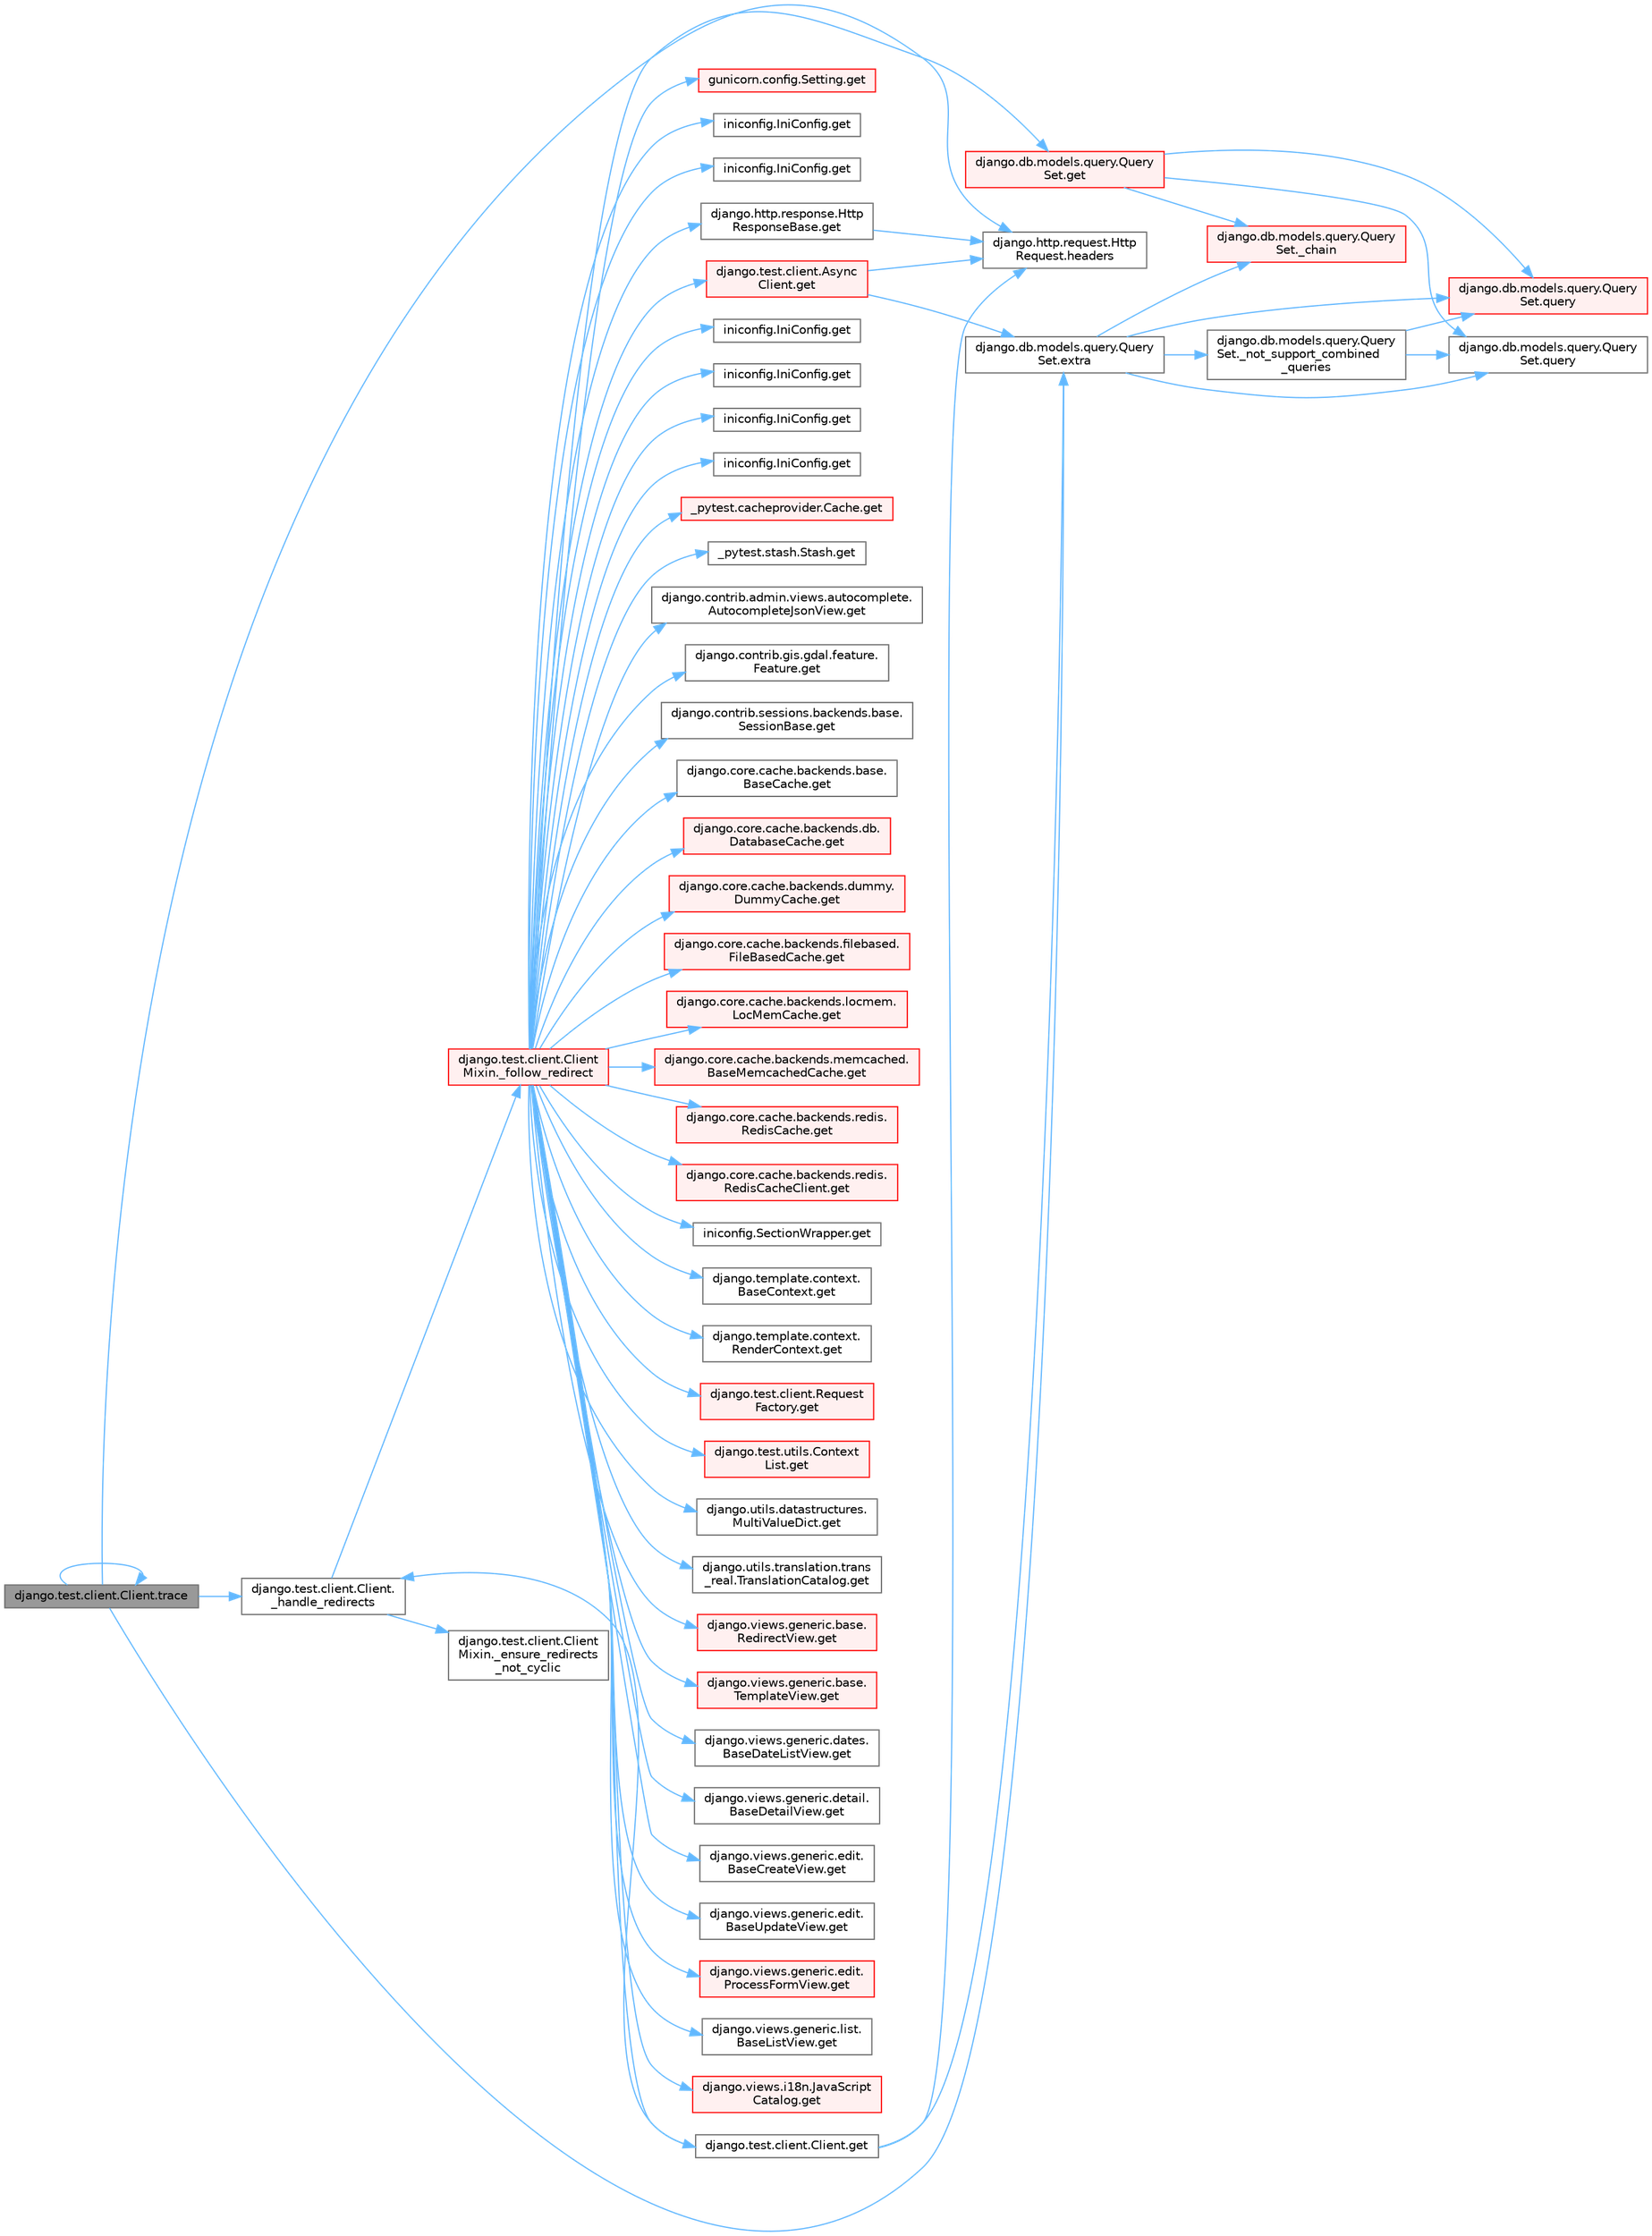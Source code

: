 digraph "django.test.client.Client.trace"
{
 // LATEX_PDF_SIZE
  bgcolor="transparent";
  edge [fontname=Helvetica,fontsize=10,labelfontname=Helvetica,labelfontsize=10];
  node [fontname=Helvetica,fontsize=10,shape=box,height=0.2,width=0.4];
  rankdir="LR";
  Node1 [id="Node000001",label="django.test.client.Client.trace",height=0.2,width=0.4,color="gray40", fillcolor="grey60", style="filled", fontcolor="black",tooltip=" "];
  Node1 -> Node2 [id="edge1_Node000001_Node000002",color="steelblue1",style="solid",tooltip=" "];
  Node2 [id="Node000002",label="django.test.client.Client.\l_handle_redirects",height=0.2,width=0.4,color="grey40", fillcolor="white", style="filled",URL="$classdjango_1_1test_1_1client_1_1_client.html#a234b328f33c374ad181aa49c6515d469",tooltip=" "];
  Node2 -> Node3 [id="edge2_Node000002_Node000003",color="steelblue1",style="solid",tooltip=" "];
  Node3 [id="Node000003",label="django.test.client.Client\lMixin._ensure_redirects\l_not_cyclic",height=0.2,width=0.4,color="grey40", fillcolor="white", style="filled",URL="$classdjango_1_1test_1_1client_1_1_client_mixin.html#ad7099532600f4531dd132d81939d61ad",tooltip=" "];
  Node2 -> Node4 [id="edge3_Node000002_Node000004",color="steelblue1",style="solid",tooltip=" "];
  Node4 [id="Node000004",label="django.test.client.Client\lMixin._follow_redirect",height=0.2,width=0.4,color="red", fillcolor="#FFF0F0", style="filled",URL="$classdjango_1_1test_1_1client_1_1_client_mixin.html#a8ef9c674c0e06268a84a19666287c660",tooltip=" "];
  Node4 -> Node5 [id="edge4_Node000004_Node000005",color="steelblue1",style="solid",tooltip=" "];
  Node5 [id="Node000005",label="_pytest.cacheprovider.Cache.get",height=0.2,width=0.4,color="red", fillcolor="#FFF0F0", style="filled",URL="$class__pytest_1_1cacheprovider_1_1_cache.html#a752b42a7c4034371bcd23244b1862148",tooltip=" "];
  Node4 -> Node7 [id="edge5_Node000004_Node000007",color="steelblue1",style="solid",tooltip=" "];
  Node7 [id="Node000007",label="_pytest.stash.Stash.get",height=0.2,width=0.4,color="grey40", fillcolor="white", style="filled",URL="$class__pytest_1_1stash_1_1_stash.html#a7fec5e28d31d41b05838c98ac277c8c5",tooltip=" "];
  Node4 -> Node8 [id="edge6_Node000004_Node000008",color="steelblue1",style="solid",tooltip=" "];
  Node8 [id="Node000008",label="django.contrib.admin.views.autocomplete.\lAutocompleteJsonView.get",height=0.2,width=0.4,color="grey40", fillcolor="white", style="filled",URL="$classdjango_1_1contrib_1_1admin_1_1views_1_1autocomplete_1_1_autocomplete_json_view.html#a34a861d7d91bddbce574ab88c184895e",tooltip=" "];
  Node4 -> Node9 [id="edge7_Node000004_Node000009",color="steelblue1",style="solid",tooltip=" "];
  Node9 [id="Node000009",label="django.contrib.gis.gdal.feature.\lFeature.get",height=0.2,width=0.4,color="grey40", fillcolor="white", style="filled",URL="$classdjango_1_1contrib_1_1gis_1_1gdal_1_1feature_1_1_feature.html#a21986d93135566e82dd6f57de5e37038",tooltip=" "];
  Node4 -> Node10 [id="edge8_Node000004_Node000010",color="steelblue1",style="solid",tooltip=" "];
  Node10 [id="Node000010",label="django.contrib.sessions.backends.base.\lSessionBase.get",height=0.2,width=0.4,color="grey40", fillcolor="white", style="filled",URL="$classdjango_1_1contrib_1_1sessions_1_1backends_1_1base_1_1_session_base.html#a7d41576dd78ee0cae19d35e409a0dac4",tooltip=" "];
  Node4 -> Node11 [id="edge9_Node000004_Node000011",color="steelblue1",style="solid",tooltip=" "];
  Node11 [id="Node000011",label="django.core.cache.backends.base.\lBaseCache.get",height=0.2,width=0.4,color="grey40", fillcolor="white", style="filled",URL="$classdjango_1_1core_1_1cache_1_1backends_1_1base_1_1_base_cache.html#a670decaea5fb02f8e13f62c4a8d3b691",tooltip=" "];
  Node4 -> Node12 [id="edge10_Node000004_Node000012",color="steelblue1",style="solid",tooltip=" "];
  Node12 [id="Node000012",label="django.core.cache.backends.db.\lDatabaseCache.get",height=0.2,width=0.4,color="red", fillcolor="#FFF0F0", style="filled",URL="$classdjango_1_1core_1_1cache_1_1backends_1_1db_1_1_database_cache.html#ab7c8bab4308c7ceac722a940914fedf1",tooltip=" "];
  Node4 -> Node14 [id="edge11_Node000004_Node000014",color="steelblue1",style="solid",tooltip=" "];
  Node14 [id="Node000014",label="django.core.cache.backends.dummy.\lDummyCache.get",height=0.2,width=0.4,color="red", fillcolor="#FFF0F0", style="filled",URL="$classdjango_1_1core_1_1cache_1_1backends_1_1dummy_1_1_dummy_cache.html#a91db0f78eeef15ccb77c8c518e12de81",tooltip=" "];
  Node4 -> Node1461 [id="edge12_Node000004_Node001461",color="steelblue1",style="solid",tooltip=" "];
  Node1461 [id="Node001461",label="django.core.cache.backends.filebased.\lFileBasedCache.get",height=0.2,width=0.4,color="red", fillcolor="#FFF0F0", style="filled",URL="$classdjango_1_1core_1_1cache_1_1backends_1_1filebased_1_1_file_based_cache.html#a81478fa25dd545d6e223f4e3d6760646",tooltip=" "];
  Node4 -> Node1717 [id="edge13_Node000004_Node001717",color="steelblue1",style="solid",tooltip=" "];
  Node1717 [id="Node001717",label="django.core.cache.backends.locmem.\lLocMemCache.get",height=0.2,width=0.4,color="red", fillcolor="#FFF0F0", style="filled",URL="$classdjango_1_1core_1_1cache_1_1backends_1_1locmem_1_1_loc_mem_cache.html#aeb7aff9d132188d4b106f42045eaf803",tooltip=" "];
  Node4 -> Node1719 [id="edge14_Node000004_Node001719",color="steelblue1",style="solid",tooltip=" "];
  Node1719 [id="Node001719",label="django.core.cache.backends.memcached.\lBaseMemcachedCache.get",height=0.2,width=0.4,color="red", fillcolor="#FFF0F0", style="filled",URL="$classdjango_1_1core_1_1cache_1_1backends_1_1memcached_1_1_base_memcached_cache.html#ad5e6be20ce407cf4548603d3b413c56e",tooltip=" "];
  Node4 -> Node1720 [id="edge15_Node000004_Node001720",color="steelblue1",style="solid",tooltip=" "];
  Node1720 [id="Node001720",label="django.core.cache.backends.redis.\lRedisCache.get",height=0.2,width=0.4,color="red", fillcolor="#FFF0F0", style="filled",URL="$classdjango_1_1core_1_1cache_1_1backends_1_1redis_1_1_redis_cache.html#ac5ae812bc82909854e7658e31c37fdcb",tooltip=" "];
  Node4 -> Node1721 [id="edge16_Node000004_Node001721",color="steelblue1",style="solid",tooltip=" "];
  Node1721 [id="Node001721",label="django.core.cache.backends.redis.\lRedisCacheClient.get",height=0.2,width=0.4,color="red", fillcolor="#FFF0F0", style="filled",URL="$classdjango_1_1core_1_1cache_1_1backends_1_1redis_1_1_redis_cache_client.html#aa437370e2a6efba9f9cdf9beb76611ea",tooltip=" "];
  Node4 -> Node1722 [id="edge17_Node000004_Node001722",color="steelblue1",style="solid",tooltip=" "];
  Node1722 [id="Node001722",label="django.db.models.query.Query\lSet.get",height=0.2,width=0.4,color="red", fillcolor="#FFF0F0", style="filled",URL="$classdjango_1_1db_1_1models_1_1query_1_1_query_set.html#afe9afa909843984d4fa4c2555f0f1310",tooltip=" "];
  Node1722 -> Node173 [id="edge18_Node001722_Node000173",color="steelblue1",style="solid",tooltip=" "];
  Node173 [id="Node000173",label="django.db.models.query.Query\lSet._chain",height=0.2,width=0.4,color="red", fillcolor="#FFF0F0", style="filled",URL="$classdjango_1_1db_1_1models_1_1query_1_1_query_set.html#a182d4dbe4af5d2d79141ccb1e5b0d103",tooltip=" "];
  Node1722 -> Node165 [id="edge19_Node001722_Node000165",color="steelblue1",style="solid",tooltip=" "];
  Node165 [id="Node000165",label="django.db.models.query.Query\lSet.query",height=0.2,width=0.4,color="red", fillcolor="#FFF0F0", style="filled",URL="$classdjango_1_1db_1_1models_1_1query_1_1_query_set.html#a8028ed81b109acb162489dbd16604c83",tooltip=" "];
  Node1722 -> Node167 [id="edge20_Node001722_Node000167",color="steelblue1",style="solid",tooltip=" "];
  Node167 [id="Node000167",label="django.db.models.query.Query\lSet.query",height=0.2,width=0.4,color="grey40", fillcolor="white", style="filled",URL="$classdjango_1_1db_1_1models_1_1query_1_1_query_set.html#a0b0307a9b3f65303afb2c5783372d2c2",tooltip=" "];
  Node4 -> Node1745 [id="edge21_Node000004_Node001745",color="steelblue1",style="solid",tooltip=" "];
  Node1745 [id="Node001745",label="django.http.response.Http\lResponseBase.get",height=0.2,width=0.4,color="grey40", fillcolor="white", style="filled",URL="$classdjango_1_1http_1_1response_1_1_http_response_base.html#ae2baff89ce088ff5c75d643fbbe62a1d",tooltip=" "];
  Node1745 -> Node365 [id="edge22_Node001745_Node000365",color="steelblue1",style="solid",tooltip=" "];
  Node365 [id="Node000365",label="django.http.request.Http\lRequest.headers",height=0.2,width=0.4,color="grey40", fillcolor="white", style="filled",URL="$classdjango_1_1http_1_1request_1_1_http_request.html#a757d86c06e163aa94180817723ce1b9c",tooltip=" "];
  Node4 -> Node1746 [id="edge23_Node000004_Node001746",color="steelblue1",style="solid",tooltip=" "];
  Node1746 [id="Node001746",label="django.template.context.\lBaseContext.get",height=0.2,width=0.4,color="grey40", fillcolor="white", style="filled",URL="$classdjango_1_1template_1_1context_1_1_base_context.html#aa6bca4c3b5ae1ea243543be4c63cba66",tooltip=" "];
  Node4 -> Node1747 [id="edge24_Node000004_Node001747",color="steelblue1",style="solid",tooltip=" "];
  Node1747 [id="Node001747",label="django.template.context.\lRenderContext.get",height=0.2,width=0.4,color="grey40", fillcolor="white", style="filled",URL="$classdjango_1_1template_1_1context_1_1_render_context.html#a5d75cc6852de769dbc5d5812ee293920",tooltip=" "];
  Node4 -> Node1748 [id="edge25_Node000004_Node001748",color="steelblue1",style="solid",tooltip=" "];
  Node1748 [id="Node001748",label="django.test.client.Async\lClient.get",height=0.2,width=0.4,color="red", fillcolor="#FFF0F0", style="filled",URL="$classdjango_1_1test_1_1client_1_1_async_client.html#ac0d5bba8e7175389ee57c8dfe5d79413",tooltip=" "];
  Node1748 -> Node1227 [id="edge26_Node001748_Node001227",color="steelblue1",style="solid",tooltip=" "];
  Node1227 [id="Node001227",label="django.db.models.query.Query\lSet.extra",height=0.2,width=0.4,color="grey40", fillcolor="white", style="filled",URL="$classdjango_1_1db_1_1models_1_1query_1_1_query_set.html#ae54983d1fa1ba41e84f20cea946cde79",tooltip=" "];
  Node1227 -> Node173 [id="edge27_Node001227_Node000173",color="steelblue1",style="solid",tooltip=" "];
  Node1227 -> Node191 [id="edge28_Node001227_Node000191",color="steelblue1",style="solid",tooltip=" "];
  Node191 [id="Node000191",label="django.db.models.query.Query\lSet._not_support_combined\l_queries",height=0.2,width=0.4,color="grey40", fillcolor="white", style="filled",URL="$classdjango_1_1db_1_1models_1_1query_1_1_query_set.html#aa8310ec206924c94141bef75563958e2",tooltip=" "];
  Node191 -> Node165 [id="edge29_Node000191_Node000165",color="steelblue1",style="solid",tooltip=" "];
  Node191 -> Node167 [id="edge30_Node000191_Node000167",color="steelblue1",style="solid",tooltip=" "];
  Node1227 -> Node165 [id="edge31_Node001227_Node000165",color="steelblue1",style="solid",tooltip=" "];
  Node1227 -> Node167 [id="edge32_Node001227_Node000167",color="steelblue1",style="solid",tooltip=" "];
  Node1748 -> Node365 [id="edge33_Node001748_Node000365",color="steelblue1",style="solid",tooltip=" "];
  Node4 -> Node1749 [id="edge34_Node000004_Node001749",color="steelblue1",style="solid",tooltip=" "];
  Node1749 [id="Node001749",label="django.test.client.Client.get",height=0.2,width=0.4,color="grey40", fillcolor="white", style="filled",URL="$classdjango_1_1test_1_1client_1_1_client.html#a7aed7a3986cc017e8c62922005d98305",tooltip=" "];
  Node1749 -> Node2 [id="edge35_Node001749_Node000002",color="steelblue1",style="solid",tooltip=" "];
  Node1749 -> Node1227 [id="edge36_Node001749_Node001227",color="steelblue1",style="solid",tooltip=" "];
  Node1749 -> Node365 [id="edge37_Node001749_Node000365",color="steelblue1",style="solid",tooltip=" "];
  Node4 -> Node1750 [id="edge38_Node000004_Node001750",color="steelblue1",style="solid",tooltip=" "];
  Node1750 [id="Node001750",label="django.test.client.Request\lFactory.get",height=0.2,width=0.4,color="red", fillcolor="#FFF0F0", style="filled",URL="$classdjango_1_1test_1_1client_1_1_request_factory.html#af1604d8bd1d1639f245d371c186a3261",tooltip=" "];
  Node4 -> Node1751 [id="edge39_Node000004_Node001751",color="steelblue1",style="solid",tooltip=" "];
  Node1751 [id="Node001751",label="django.test.utils.Context\lList.get",height=0.2,width=0.4,color="red", fillcolor="#FFF0F0", style="filled",URL="$classdjango_1_1test_1_1utils_1_1_context_list.html#a1797663a8ac92f44dcb9ad281a896842",tooltip=" "];
  Node4 -> Node2114 [id="edge40_Node000004_Node002114",color="steelblue1",style="solid",tooltip=" "];
  Node2114 [id="Node002114",label="django.utils.datastructures.\lMultiValueDict.get",height=0.2,width=0.4,color="grey40", fillcolor="white", style="filled",URL="$classdjango_1_1utils_1_1datastructures_1_1_multi_value_dict.html#a4018ed4ed7f94277630f7228ef396c94",tooltip=" "];
  Node4 -> Node2115 [id="edge41_Node000004_Node002115",color="steelblue1",style="solid",tooltip=" "];
  Node2115 [id="Node002115",label="django.utils.translation.trans\l_real.TranslationCatalog.get",height=0.2,width=0.4,color="grey40", fillcolor="white", style="filled",URL="$classdjango_1_1utils_1_1translation_1_1trans__real_1_1_translation_catalog.html#a3767ba1b641f9310cac42bc0703e7fe6",tooltip=" "];
  Node4 -> Node2116 [id="edge42_Node000004_Node002116",color="steelblue1",style="solid",tooltip=" "];
  Node2116 [id="Node002116",label="django.views.generic.base.\lRedirectView.get",height=0.2,width=0.4,color="red", fillcolor="#FFF0F0", style="filled",URL="$classdjango_1_1views_1_1generic_1_1base_1_1_redirect_view.html#ab6c171df77475a0b78266f48084ea5fb",tooltip=" "];
  Node4 -> Node2132 [id="edge43_Node000004_Node002132",color="steelblue1",style="solid",tooltip=" "];
  Node2132 [id="Node002132",label="django.views.generic.base.\lTemplateView.get",height=0.2,width=0.4,color="red", fillcolor="#FFF0F0", style="filled",URL="$classdjango_1_1views_1_1generic_1_1base_1_1_template_view.html#a12232ec7fd058af76ce8c7af132ef915",tooltip=" "];
  Node4 -> Node2203 [id="edge44_Node000004_Node002203",color="steelblue1",style="solid",tooltip=" "];
  Node2203 [id="Node002203",label="django.views.generic.dates.\lBaseDateListView.get",height=0.2,width=0.4,color="grey40", fillcolor="white", style="filled",URL="$classdjango_1_1views_1_1generic_1_1dates_1_1_base_date_list_view.html#a8d4e06af704289fed39c21f96fc70015",tooltip=" "];
  Node4 -> Node2204 [id="edge45_Node000004_Node002204",color="steelblue1",style="solid",tooltip=" "];
  Node2204 [id="Node002204",label="django.views.generic.detail.\lBaseDetailView.get",height=0.2,width=0.4,color="grey40", fillcolor="white", style="filled",URL="$classdjango_1_1views_1_1generic_1_1detail_1_1_base_detail_view.html#a2c42312d10a24e4afd4c4f4a8447a20b",tooltip=" "];
  Node4 -> Node2205 [id="edge46_Node000004_Node002205",color="steelblue1",style="solid",tooltip=" "];
  Node2205 [id="Node002205",label="django.views.generic.edit.\lBaseCreateView.get",height=0.2,width=0.4,color="grey40", fillcolor="white", style="filled",URL="$classdjango_1_1views_1_1generic_1_1edit_1_1_base_create_view.html#a395fdf6c5e9872b58af4fcb5dad0c341",tooltip=" "];
  Node4 -> Node2206 [id="edge47_Node000004_Node002206",color="steelblue1",style="solid",tooltip=" "];
  Node2206 [id="Node002206",label="django.views.generic.edit.\lBaseUpdateView.get",height=0.2,width=0.4,color="grey40", fillcolor="white", style="filled",URL="$classdjango_1_1views_1_1generic_1_1edit_1_1_base_update_view.html#a4060562b5e42a8329fe7b3ccc046afdd",tooltip=" "];
  Node4 -> Node2207 [id="edge48_Node000004_Node002207",color="steelblue1",style="solid",tooltip=" "];
  Node2207 [id="Node002207",label="django.views.generic.edit.\lProcessFormView.get",height=0.2,width=0.4,color="red", fillcolor="#FFF0F0", style="filled",URL="$classdjango_1_1views_1_1generic_1_1edit_1_1_process_form_view.html#af7def109918828469fd90c209d775e40",tooltip=" "];
  Node4 -> Node2208 [id="edge49_Node000004_Node002208",color="steelblue1",style="solid",tooltip=" "];
  Node2208 [id="Node002208",label="django.views.generic.list.\lBaseListView.get",height=0.2,width=0.4,color="grey40", fillcolor="white", style="filled",URL="$classdjango_1_1views_1_1generic_1_1list_1_1_base_list_view.html#af1b9f95588730e85e94be86fd556acef",tooltip=" "];
  Node4 -> Node2209 [id="edge50_Node000004_Node002209",color="steelblue1",style="solid",tooltip=" "];
  Node2209 [id="Node002209",label="django.views.i18n.JavaScript\lCatalog.get",height=0.2,width=0.4,color="red", fillcolor="#FFF0F0", style="filled",URL="$classdjango_1_1views_1_1i18n_1_1_java_script_catalog.html#af1c89ce907d49f49fe2456be8eaa39d2",tooltip=" "];
  Node4 -> Node2211 [id="edge51_Node000004_Node002211",color="steelblue1",style="solid",tooltip=" "];
  Node2211 [id="Node002211",label="gunicorn.config.Setting.get",height=0.2,width=0.4,color="red", fillcolor="#FFF0F0", style="filled",URL="$classgunicorn_1_1config_1_1_setting.html#a073fc5db1c568f183f22d137009d059f",tooltip=" "];
  Node4 -> Node2212 [id="edge52_Node000004_Node002212",color="steelblue1",style="solid",tooltip=" "];
  Node2212 [id="Node002212",label="iniconfig.IniConfig.get",height=0.2,width=0.4,color="grey40", fillcolor="white", style="filled",URL="$classiniconfig_1_1_ini_config.html#a214ac1bcd2b3e307861d1c98c5bd73a5",tooltip=" "];
  Node4 -> Node2213 [id="edge53_Node000004_Node002213",color="steelblue1",style="solid",tooltip=" "];
  Node2213 [id="Node002213",label="iniconfig.IniConfig.get",height=0.2,width=0.4,color="grey40", fillcolor="white", style="filled",URL="$classiniconfig_1_1_ini_config.html#a9f9c5d75bf2f24fec0007dce7e967d33",tooltip=" "];
  Node4 -> Node2214 [id="edge54_Node000004_Node002214",color="steelblue1",style="solid",tooltip=" "];
  Node2214 [id="Node002214",label="iniconfig.IniConfig.get",height=0.2,width=0.4,color="grey40", fillcolor="white", style="filled",URL="$classiniconfig_1_1_ini_config.html#a03d5f5f39b283e09a4ea0e9f7776b400",tooltip=" "];
  Node4 -> Node2215 [id="edge55_Node000004_Node002215",color="steelblue1",style="solid",tooltip=" "];
  Node2215 [id="Node002215",label="iniconfig.IniConfig.get",height=0.2,width=0.4,color="grey40", fillcolor="white", style="filled",URL="$classiniconfig_1_1_ini_config.html#a6fa648d88a684669548e8b7b324f84d4",tooltip=" "];
  Node4 -> Node2216 [id="edge56_Node000004_Node002216",color="steelblue1",style="solid",tooltip=" "];
  Node2216 [id="Node002216",label="iniconfig.IniConfig.get",height=0.2,width=0.4,color="grey40", fillcolor="white", style="filled",URL="$classiniconfig_1_1_ini_config.html#a508514ce0ae9e18309bc0d1df9647c9e",tooltip=" "];
  Node4 -> Node2217 [id="edge57_Node000004_Node002217",color="steelblue1",style="solid",tooltip=" "];
  Node2217 [id="Node002217",label="iniconfig.IniConfig.get",height=0.2,width=0.4,color="grey40", fillcolor="white", style="filled",URL="$classiniconfig_1_1_ini_config.html#ad19e1f63ae7a5cf613c02dbcf52685ee",tooltip=" "];
  Node4 -> Node2218 [id="edge58_Node000004_Node002218",color="steelblue1",style="solid",tooltip=" "];
  Node2218 [id="Node002218",label="iniconfig.SectionWrapper.get",height=0.2,width=0.4,color="grey40", fillcolor="white", style="filled",URL="$classiniconfig_1_1_section_wrapper.html#a56524d447042f6a72868caf2bc201256",tooltip=" "];
  Node1 -> Node1227 [id="edge59_Node000001_Node001227",color="steelblue1",style="solid",tooltip=" "];
  Node1 -> Node365 [id="edge60_Node000001_Node000365",color="steelblue1",style="solid",tooltip=" "];
  Node1 -> Node1 [id="edge61_Node000001_Node000001",color="steelblue1",style="solid",tooltip=" "];
}

